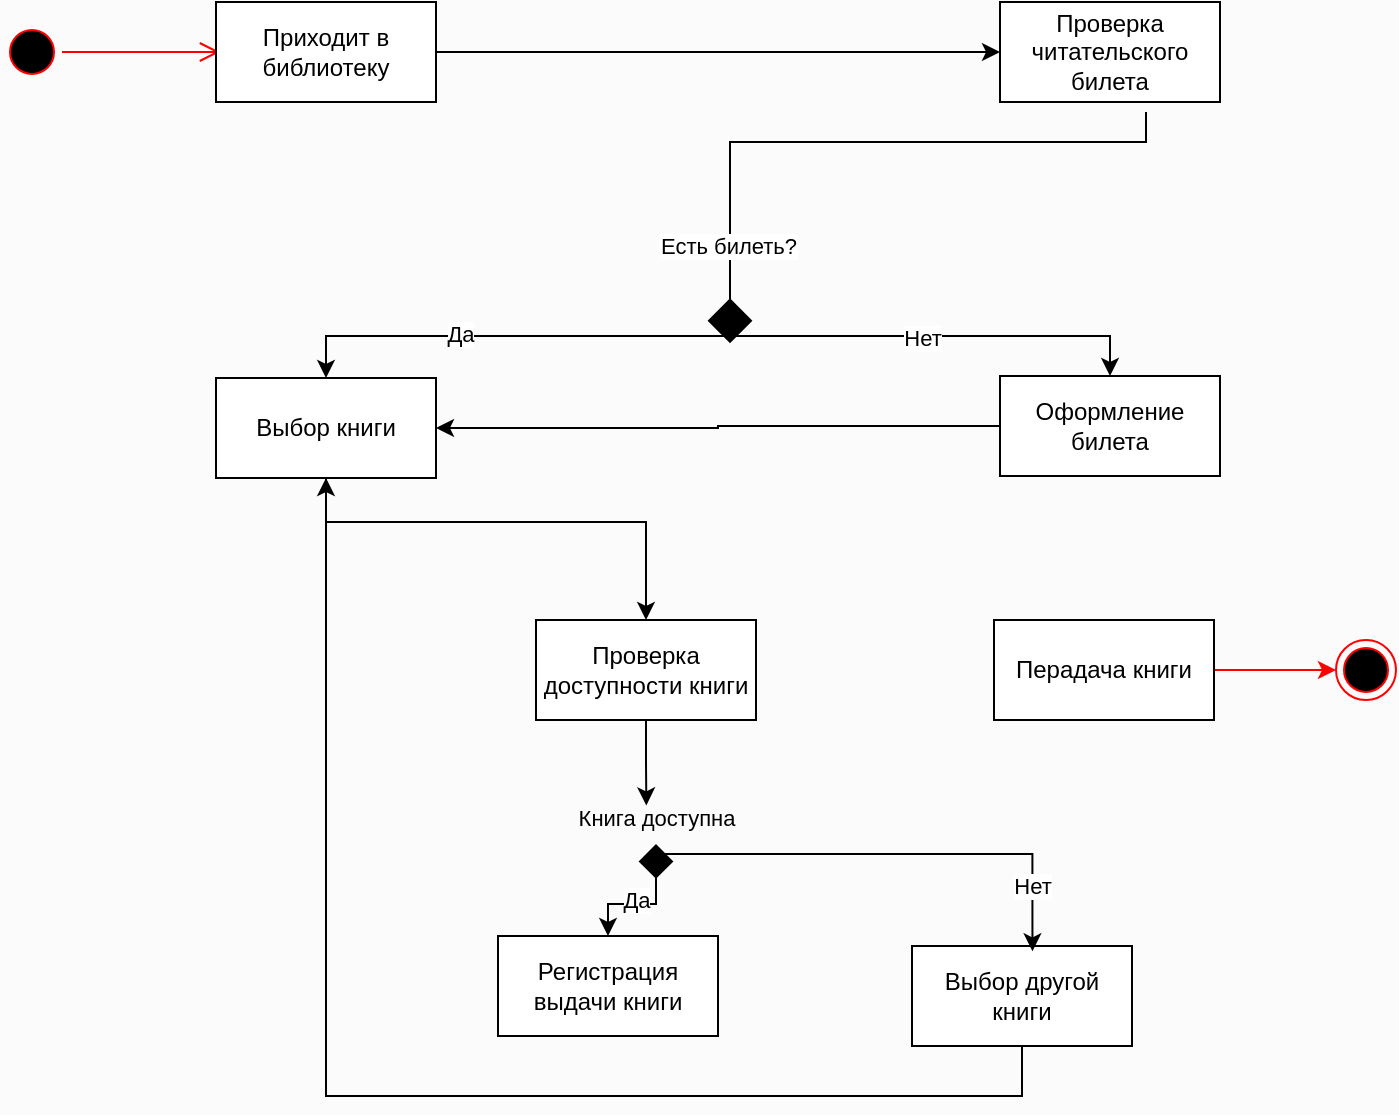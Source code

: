 <mxfile version="25.0.3" pages="2">
  <diagram name="Практика 1" id="-0qfWdVe-GPnWOMLQOgo">
    <mxGraphModel dx="1300" dy="1305" grid="0" gridSize="10" guides="1" tooltips="1" connect="1" arrows="1" fold="1" page="1" pageScale="1" pageWidth="827" pageHeight="1169" background="#FBFBFB" math="0" shadow="0">
      <root>
        <mxCell id="0" />
        <mxCell id="1" parent="0" />
        <mxCell id="CUoZ-2nHjNrS1xwWZIKT-3" value="" style="ellipse;html=1;shape=startState;fillColor=#000000;strokeColor=#ff0000;" vertex="1" parent="1">
          <mxGeometry x="87" y="103" width="30" height="30" as="geometry" />
        </mxCell>
        <mxCell id="CUoZ-2nHjNrS1xwWZIKT-4" value="" style="edgeStyle=orthogonalEdgeStyle;html=1;verticalAlign=bottom;endArrow=open;endSize=8;strokeColor=#ff0000;rounded=0;exitX=1;exitY=0.5;exitDx=0;exitDy=0;" edge="1" source="CUoZ-2nHjNrS1xwWZIKT-3" parent="1">
          <mxGeometry relative="1" as="geometry">
            <mxPoint x="196" y="118" as="targetPoint" />
          </mxGeometry>
        </mxCell>
        <mxCell id="CUoZ-2nHjNrS1xwWZIKT-7" style="edgeStyle=orthogonalEdgeStyle;rounded=0;orthogonalLoop=1;jettySize=auto;html=1;" edge="1" parent="1" source="CUoZ-2nHjNrS1xwWZIKT-5" target="CUoZ-2nHjNrS1xwWZIKT-6">
          <mxGeometry relative="1" as="geometry" />
        </mxCell>
        <mxCell id="CUoZ-2nHjNrS1xwWZIKT-5" value="Приходит в библиотеку" style="html=1;whiteSpace=wrap;" vertex="1" parent="1">
          <mxGeometry x="194" y="93" width="110" height="50" as="geometry" />
        </mxCell>
        <mxCell id="CUoZ-2nHjNrS1xwWZIKT-14" style="edgeStyle=orthogonalEdgeStyle;rounded=0;orthogonalLoop=1;jettySize=auto;html=1;endArrow=diamond;endFill=1;strokeWidth=1;endSize=20;" edge="1" parent="1">
          <mxGeometry relative="1" as="geometry">
            <mxPoint x="451.0" y="263.571" as="targetPoint" />
            <mxPoint x="659" y="148" as="sourcePoint" />
            <Array as="points">
              <mxPoint x="659" y="163" />
              <mxPoint x="451" y="163" />
            </Array>
          </mxGeometry>
        </mxCell>
        <mxCell id="CUoZ-2nHjNrS1xwWZIKT-18" value="Есть билеть?" style="edgeLabel;html=1;align=center;verticalAlign=middle;resizable=0;points=[];" vertex="1" connectable="0" parent="CUoZ-2nHjNrS1xwWZIKT-14">
          <mxGeometry x="0.696" y="-1" relative="1" as="geometry">
            <mxPoint as="offset" />
          </mxGeometry>
        </mxCell>
        <mxCell id="CUoZ-2nHjNrS1xwWZIKT-6" value="Проверка читательского билета" style="html=1;whiteSpace=wrap;" vertex="1" parent="1">
          <mxGeometry x="586" y="93" width="110" height="50" as="geometry" />
        </mxCell>
        <mxCell id="CUoZ-2nHjNrS1xwWZIKT-21" style="edgeStyle=orthogonalEdgeStyle;rounded=0;orthogonalLoop=1;jettySize=auto;html=1;entryX=1;entryY=0.5;entryDx=0;entryDy=0;" edge="1" parent="1" source="CUoZ-2nHjNrS1xwWZIKT-8" target="CUoZ-2nHjNrS1xwWZIKT-9">
          <mxGeometry relative="1" as="geometry" />
        </mxCell>
        <mxCell id="CUoZ-2nHjNrS1xwWZIKT-8" value="Оформление билета" style="html=1;whiteSpace=wrap;" vertex="1" parent="1">
          <mxGeometry x="586" y="280" width="110" height="50" as="geometry" />
        </mxCell>
        <mxCell id="CUoZ-2nHjNrS1xwWZIKT-13" style="edgeStyle=orthogonalEdgeStyle;rounded=0;orthogonalLoop=1;jettySize=auto;html=1;entryX=0.5;entryY=0;entryDx=0;entryDy=0;exitX=0.5;exitY=0;exitDx=0;exitDy=0;startArrow=classic;startFill=1;" edge="1" parent="1" source="CUoZ-2nHjNrS1xwWZIKT-9" target="CUoZ-2nHjNrS1xwWZIKT-8">
          <mxGeometry relative="1" as="geometry" />
        </mxCell>
        <mxCell id="CUoZ-2nHjNrS1xwWZIKT-19" value="Да" style="edgeLabel;html=1;align=center;verticalAlign=middle;resizable=0;points=[];" vertex="1" connectable="0" parent="CUoZ-2nHjNrS1xwWZIKT-13">
          <mxGeometry x="-0.594" y="1" relative="1" as="geometry">
            <mxPoint as="offset" />
          </mxGeometry>
        </mxCell>
        <mxCell id="CUoZ-2nHjNrS1xwWZIKT-20" value="Нет" style="edgeLabel;html=1;align=center;verticalAlign=middle;resizable=0;points=[];" vertex="1" connectable="0" parent="CUoZ-2nHjNrS1xwWZIKT-13">
          <mxGeometry x="0.474" y="-1" relative="1" as="geometry">
            <mxPoint as="offset" />
          </mxGeometry>
        </mxCell>
        <mxCell id="CUoZ-2nHjNrS1xwWZIKT-22" style="edgeStyle=orthogonalEdgeStyle;rounded=0;orthogonalLoop=1;jettySize=auto;html=1;entryX=0.5;entryY=0;entryDx=0;entryDy=0;" edge="1" parent="1" source="CUoZ-2nHjNrS1xwWZIKT-9" target="CUoZ-2nHjNrS1xwWZIKT-10">
          <mxGeometry relative="1" as="geometry">
            <Array as="points">
              <mxPoint x="249" y="353" />
              <mxPoint x="409" y="353" />
            </Array>
          </mxGeometry>
        </mxCell>
        <mxCell id="CUoZ-2nHjNrS1xwWZIKT-9" value="Выбор книги" style="html=1;whiteSpace=wrap;" vertex="1" parent="1">
          <mxGeometry x="194" y="281" width="110" height="50" as="geometry" />
        </mxCell>
        <mxCell id="CUoZ-2nHjNrS1xwWZIKT-24" style="edgeStyle=orthogonalEdgeStyle;rounded=0;orthogonalLoop=1;jettySize=auto;html=1;exitX=0.5;exitY=1;exitDx=0;exitDy=0;" edge="1" parent="1" source="CUoZ-2nHjNrS1xwWZIKT-10">
          <mxGeometry relative="1" as="geometry">
            <mxPoint x="409.176" y="494.706" as="targetPoint" />
          </mxGeometry>
        </mxCell>
        <mxCell id="CUoZ-2nHjNrS1xwWZIKT-10" value="Проверка доступности книги" style="html=1;whiteSpace=wrap;" vertex="1" parent="1">
          <mxGeometry x="354" y="402" width="110" height="50" as="geometry" />
        </mxCell>
        <mxCell id="CUoZ-2nHjNrS1xwWZIKT-11" value="Регистрация выдачи книги" style="html=1;whiteSpace=wrap;" vertex="1" parent="1">
          <mxGeometry x="335" y="560" width="110" height="50" as="geometry" />
        </mxCell>
        <mxCell id="CUoZ-2nHjNrS1xwWZIKT-23" style="edgeStyle=orthogonalEdgeStyle;rounded=0;orthogonalLoop=1;jettySize=auto;html=1;entryX=0.5;entryY=1;entryDx=0;entryDy=0;" edge="1" parent="1" source="CUoZ-2nHjNrS1xwWZIKT-12" target="CUoZ-2nHjNrS1xwWZIKT-9">
          <mxGeometry relative="1" as="geometry">
            <Array as="points">
              <mxPoint x="597" y="640" />
              <mxPoint x="249" y="640" />
            </Array>
          </mxGeometry>
        </mxCell>
        <mxCell id="CUoZ-2nHjNrS1xwWZIKT-12" value="Выбор другой книги" style="html=1;whiteSpace=wrap;" vertex="1" parent="1">
          <mxGeometry x="542" y="565" width="110" height="50" as="geometry" />
        </mxCell>
        <mxCell id="CUoZ-2nHjNrS1xwWZIKT-31" style="edgeStyle=orthogonalEdgeStyle;rounded=0;orthogonalLoop=1;jettySize=auto;html=1;entryX=0.5;entryY=0;entryDx=0;entryDy=0;startArrow=diamond;startFill=1;startSize=15;" edge="1" parent="1" source="CUoZ-2nHjNrS1xwWZIKT-28" target="CUoZ-2nHjNrS1xwWZIKT-11">
          <mxGeometry relative="1" as="geometry" />
        </mxCell>
        <mxCell id="CUoZ-2nHjNrS1xwWZIKT-33" value="Да" style="edgeLabel;html=1;align=center;verticalAlign=middle;resizable=0;points=[];" vertex="1" connectable="0" parent="CUoZ-2nHjNrS1xwWZIKT-31">
          <mxGeometry x="0.138" y="-2" relative="1" as="geometry">
            <mxPoint as="offset" />
          </mxGeometry>
        </mxCell>
        <mxCell id="CUoZ-2nHjNrS1xwWZIKT-32" style="edgeStyle=orthogonalEdgeStyle;rounded=0;orthogonalLoop=1;jettySize=auto;html=1;entryX=0.5;entryY=0;entryDx=0;entryDy=0;" edge="1" parent="1">
          <mxGeometry relative="1" as="geometry">
            <mxPoint x="414" y="519" as="sourcePoint" />
            <mxPoint x="602.23" y="567.65" as="targetPoint" />
            <Array as="points">
              <mxPoint x="418" y="519" />
              <mxPoint x="602" y="519" />
            </Array>
          </mxGeometry>
        </mxCell>
        <mxCell id="CUoZ-2nHjNrS1xwWZIKT-34" value="Нет" style="edgeLabel;html=1;align=center;verticalAlign=middle;resizable=0;points=[];" vertex="1" connectable="0" parent="CUoZ-2nHjNrS1xwWZIKT-32">
          <mxGeometry x="0.723" relative="1" as="geometry">
            <mxPoint as="offset" />
          </mxGeometry>
        </mxCell>
        <mxCell id="CUoZ-2nHjNrS1xwWZIKT-28" value="&lt;font style=&quot;font-size: 11px;&quot;&gt;Книга доступна&lt;/font&gt;" style="text;html=1;align=center;verticalAlign=middle;resizable=0;points=[];autosize=1;strokeColor=none;fillColor=none;" vertex="1" parent="1">
          <mxGeometry x="366" y="487" width="96" height="27" as="geometry" />
        </mxCell>
        <mxCell id="CUoZ-2nHjNrS1xwWZIKT-40" style="edgeStyle=orthogonalEdgeStyle;rounded=0;orthogonalLoop=1;jettySize=auto;html=1;exitX=1;exitY=0.5;exitDx=0;exitDy=0;entryX=0;entryY=0.5;entryDx=0;entryDy=0;strokeColor=#FF0000;" edge="1" parent="1" source="CUoZ-2nHjNrS1xwWZIKT-38" target="CUoZ-2nHjNrS1xwWZIKT-39">
          <mxGeometry relative="1" as="geometry" />
        </mxCell>
        <mxCell id="CUoZ-2nHjNrS1xwWZIKT-38" value="Перадача книги" style="html=1;whiteSpace=wrap;" vertex="1" parent="1">
          <mxGeometry x="583" y="402" width="110" height="50" as="geometry" />
        </mxCell>
        <mxCell id="CUoZ-2nHjNrS1xwWZIKT-39" value="" style="ellipse;html=1;shape=endState;fillColor=#000000;strokeColor=#ff0000;" vertex="1" parent="1">
          <mxGeometry x="754" y="412" width="30" height="30" as="geometry" />
        </mxCell>
      </root>
    </mxGraphModel>
  </diagram>
  <diagram id="WKWbD0NHmK-ndLe7uogy" name="Практика 2">
    <mxGraphModel dx="1486" dy="1491" grid="0" gridSize="10" guides="1" tooltips="1" connect="1" arrows="1" fold="1" page="1" pageScale="1" pageWidth="827" pageHeight="1169" math="0" shadow="0">
      <root>
        <mxCell id="0" />
        <mxCell id="1" parent="0" />
        <mxCell id="qppnHreWLj8oZ8zhrJ-N-5" style="edgeStyle=orthogonalEdgeStyle;rounded=0;orthogonalLoop=1;jettySize=auto;html=1;dashed=1;endArrow=none;endFill=0;" edge="1" parent="1" source="qppnHreWLj8oZ8zhrJ-N-1">
          <mxGeometry relative="1" as="geometry">
            <mxPoint x="121" y="602.571" as="targetPoint" />
          </mxGeometry>
        </mxCell>
        <mxCell id="qppnHreWLj8oZ8zhrJ-N-1" value="Пользователь" style="html=1;whiteSpace=wrap;" vertex="1" parent="1">
          <mxGeometry x="66" y="54" width="110" height="50" as="geometry" />
        </mxCell>
        <mxCell id="qppnHreWLj8oZ8zhrJ-N-6" style="edgeStyle=orthogonalEdgeStyle;rounded=0;orthogonalLoop=1;jettySize=auto;html=1;dashed=1;endArrow=none;endFill=0;" edge="1" parent="1" source="qppnHreWLj8oZ8zhrJ-N-2">
          <mxGeometry relative="1" as="geometry">
            <mxPoint x="308" y="603.714" as="targetPoint" />
          </mxGeometry>
        </mxCell>
        <mxCell id="qppnHreWLj8oZ8zhrJ-N-2" value="Система" style="html=1;whiteSpace=wrap;" vertex="1" parent="1">
          <mxGeometry x="253" y="54" width="110" height="50" as="geometry" />
        </mxCell>
        <mxCell id="qppnHreWLj8oZ8zhrJ-N-7" style="edgeStyle=orthogonalEdgeStyle;rounded=0;orthogonalLoop=1;jettySize=auto;html=1;dashed=1;endArrow=none;endFill=0;" edge="1" parent="1" source="qppnHreWLj8oZ8zhrJ-N-3">
          <mxGeometry relative="1" as="geometry">
            <mxPoint x="495" y="606.0" as="targetPoint" />
          </mxGeometry>
        </mxCell>
        <mxCell id="qppnHreWLj8oZ8zhrJ-N-3" value="Склад" style="html=1;whiteSpace=wrap;" vertex="1" parent="1">
          <mxGeometry x="440" y="56" width="110" height="50" as="geometry" />
        </mxCell>
        <mxCell id="qppnHreWLj8oZ8zhrJ-N-8" style="edgeStyle=orthogonalEdgeStyle;rounded=0;orthogonalLoop=1;jettySize=auto;html=1;dashed=1;endArrow=none;endFill=0;" edge="1" parent="1" source="qppnHreWLj8oZ8zhrJ-N-4">
          <mxGeometry relative="1" as="geometry">
            <mxPoint x="678" y="610.571" as="targetPoint" />
          </mxGeometry>
        </mxCell>
        <mxCell id="qppnHreWLj8oZ8zhrJ-N-4" value="Платежный шлюз" style="html=1;whiteSpace=wrap;" vertex="1" parent="1">
          <mxGeometry x="623" y="56" width="110" height="50" as="geometry" />
        </mxCell>
        <mxCell id="qppnHreWLj8oZ8zhrJ-N-9" value="END" style="html=1;verticalAlign=bottom;endArrow=open;dashed=1;endSize=8;curved=0;rounded=0;" edge="1" parent="1">
          <mxGeometry relative="1" as="geometry">
            <mxPoint x="682" y="605" as="sourcePoint" />
            <mxPoint x="115" y="602" as="targetPoint" />
          </mxGeometry>
        </mxCell>
        <mxCell id="qppnHreWLj8oZ8zhrJ-N-13" value="" style="html=1;points=[[0,0,0,0,5],[0,1,0,0,-5],[1,0,0,0,5],[1,1,0,0,-5]];perimeter=orthogonalPerimeter;outlineConnect=0;targetShapes=umlLifeline;portConstraint=eastwest;newEdgeStyle={&quot;curved&quot;:0,&quot;rounded&quot;:0};" vertex="1" parent="1">
          <mxGeometry x="116" y="122" width="10" height="393" as="geometry" />
        </mxCell>
        <mxCell id="qppnHreWLj8oZ8zhrJ-N-23" style="edgeStyle=orthogonalEdgeStyle;rounded=0;orthogonalLoop=1;jettySize=auto;html=1;curved=0;" edge="1" parent="1">
          <mxGeometry relative="1" as="geometry">
            <mxPoint x="127.069" y="207.931" as="targetPoint" />
            <mxPoint x="303" y="208" as="sourcePoint" />
            <Array as="points">
              <mxPoint x="260" y="208" />
              <mxPoint x="260" y="208" />
            </Array>
          </mxGeometry>
        </mxCell>
        <mxCell id="qppnHreWLj8oZ8zhrJ-N-42" style="edgeStyle=orthogonalEdgeStyle;rounded=0;orthogonalLoop=1;jettySize=auto;html=1;curved=0;exitX=1;exitY=1;exitDx=0;exitDy=-5;exitPerimeter=0;" edge="1" parent="1">
          <mxGeometry relative="1" as="geometry">
            <mxPoint x="488" y="201" as="targetPoint" />
            <mxPoint x="313" y="201" as="sourcePoint" />
          </mxGeometry>
        </mxCell>
        <mxCell id="qppnHreWLj8oZ8zhrJ-N-14" value="" style="html=1;points=[[0,0,0,0,5],[0,1,0,0,-5],[1,0,0,0,5],[1,1,0,0,-5]];perimeter=orthogonalPerimeter;outlineConnect=0;targetShapes=umlLifeline;portConstraint=eastwest;newEdgeStyle={&quot;curved&quot;:0,&quot;rounded&quot;:0};" vertex="1" parent="1">
          <mxGeometry x="303" y="122" width="10" height="101" as="geometry" />
        </mxCell>
        <mxCell id="qppnHreWLj8oZ8zhrJ-N-15" value="" style="html=1;points=[[0,0,0,0,5],[0,1,0,0,-5],[1,0,0,0,5],[1,1,0,0,-5]];perimeter=orthogonalPerimeter;outlineConnect=0;targetShapes=umlLifeline;portConstraint=eastwest;newEdgeStyle={&quot;curved&quot;:0,&quot;rounded&quot;:0};" vertex="1" parent="1">
          <mxGeometry x="673" y="122" width="10" height="101" as="geometry" />
        </mxCell>
        <mxCell id="qppnHreWLj8oZ8zhrJ-N-16" value="" style="html=1;points=[[0,0,0,0,5],[0,1,0,0,-5],[1,0,0,0,5],[1,1,0,0,-5]];perimeter=orthogonalPerimeter;outlineConnect=0;targetShapes=umlLifeline;portConstraint=eastwest;newEdgeStyle={&quot;curved&quot;:0,&quot;rounded&quot;:0};" vertex="1" parent="1">
          <mxGeometry x="303" y="242" width="10" height="101" as="geometry" />
        </mxCell>
        <mxCell id="qppnHreWLj8oZ8zhrJ-N-17" value="" style="html=1;points=[[0,0,0,0,5],[0,1,0,0,-5],[1,0,0,0,5],[1,1,0,0,-5]];perimeter=orthogonalPerimeter;outlineConnect=0;targetShapes=umlLifeline;portConstraint=eastwest;newEdgeStyle={&quot;curved&quot;:0,&quot;rounded&quot;:0};" vertex="1" parent="1">
          <mxGeometry x="303" y="364" width="10" height="101" as="geometry" />
        </mxCell>
        <mxCell id="qppnHreWLj8oZ8zhrJ-N-18" value="" style="html=1;points=[[0,0,0,0,5],[0,1,0,0,-5],[1,0,0,0,5],[1,1,0,0,-5]];perimeter=orthogonalPerimeter;outlineConnect=0;targetShapes=umlLifeline;portConstraint=eastwest;newEdgeStyle={&quot;curved&quot;:0,&quot;rounded&quot;:0};" vertex="1" parent="1">
          <mxGeometry x="303" y="484" width="10" height="71" as="geometry" />
        </mxCell>
        <mxCell id="qppnHreWLj8oZ8zhrJ-N-19" value="" style="html=1;points=[[0,0,0,0,5],[0,1,0,0,-5],[1,0,0,0,5],[1,1,0,0,-5]];perimeter=orthogonalPerimeter;outlineConnect=0;targetShapes=umlLifeline;portConstraint=eastwest;newEdgeStyle={&quot;curved&quot;:0,&quot;rounded&quot;:0};" vertex="1" parent="1">
          <mxGeometry x="673" y="484" width="10" height="71" as="geometry" />
        </mxCell>
        <mxCell id="qppnHreWLj8oZ8zhrJ-N-20" value="" style="html=1;points=[[0,0,0,0,5],[0,1,0,0,-5],[1,0,0,0,5],[1,1,0,0,-5]];perimeter=orthogonalPerimeter;outlineConnect=0;targetShapes=umlLifeline;portConstraint=eastwest;newEdgeStyle={&quot;curved&quot;:0,&quot;rounded&quot;:0};" vertex="1" parent="1">
          <mxGeometry x="490" y="192" width="10" height="101" as="geometry" />
        </mxCell>
        <mxCell id="qppnHreWLj8oZ8zhrJ-N-21" value="" style="html=1;points=[[0,0,0,0,5],[0,1,0,0,-5],[1,0,0,0,5],[1,1,0,0,-5]];perimeter=orthogonalPerimeter;outlineConnect=0;targetShapes=umlLifeline;portConstraint=eastwest;newEdgeStyle={&quot;curved&quot;:0,&quot;rounded&quot;:0};" vertex="1" parent="1">
          <mxGeometry x="490" y="372" width="10" height="101" as="geometry" />
        </mxCell>
        <mxCell id="qppnHreWLj8oZ8zhrJ-N-22" style="edgeStyle=orthogonalEdgeStyle;rounded=0;orthogonalLoop=1;jettySize=auto;html=1;curved=0;exitX=1;exitY=0;exitDx=0;exitDy=5;exitPerimeter=0;entryX=0;entryY=0;entryDx=0;entryDy=5;entryPerimeter=0;" edge="1" parent="1" source="qppnHreWLj8oZ8zhrJ-N-13" target="qppnHreWLj8oZ8zhrJ-N-14">
          <mxGeometry relative="1" as="geometry" />
        </mxCell>
        <mxCell id="qppnHreWLj8oZ8zhrJ-N-24" style="edgeStyle=orthogonalEdgeStyle;rounded=0;orthogonalLoop=1;jettySize=auto;html=1;curved=0;startArrow=classic;startFill=1;endArrow=none;endFill=0;" edge="1" parent="1">
          <mxGeometry relative="1" as="geometry">
            <mxPoint x="126.069" y="247.931" as="targetPoint" />
            <mxPoint x="302" y="248" as="sourcePoint" />
            <Array as="points">
              <mxPoint x="259" y="248" />
              <mxPoint x="259" y="248" />
            </Array>
          </mxGeometry>
        </mxCell>
        <mxCell id="qppnHreWLj8oZ8zhrJ-N-25" style="edgeStyle=orthogonalEdgeStyle;rounded=0;orthogonalLoop=1;jettySize=auto;html=1;curved=0;endArrow=open;endFill=0;dashed=1;" edge="1" parent="1">
          <mxGeometry relative="1" as="geometry">
            <mxPoint x="126.069" y="267.931" as="targetPoint" />
            <mxPoint x="302" y="268" as="sourcePoint" />
            <Array as="points">
              <mxPoint x="259" y="268" />
              <mxPoint x="259" y="268" />
            </Array>
          </mxGeometry>
        </mxCell>
        <mxCell id="qppnHreWLj8oZ8zhrJ-N-26" style="edgeStyle=orthogonalEdgeStyle;rounded=0;orthogonalLoop=1;jettySize=auto;html=1;curved=0;" edge="1" parent="1">
          <mxGeometry relative="1" as="geometry">
            <mxPoint x="126.069" y="287.931" as="targetPoint" />
            <mxPoint x="302" y="288" as="sourcePoint" />
            <Array as="points">
              <mxPoint x="259" y="288" />
              <mxPoint x="259" y="288" />
            </Array>
          </mxGeometry>
        </mxCell>
        <mxCell id="qppnHreWLj8oZ8zhrJ-N-27" style="edgeStyle=orthogonalEdgeStyle;rounded=0;orthogonalLoop=1;jettySize=auto;html=1;curved=0;startArrow=classic;startFill=1;endArrow=none;endFill=0;" edge="1" parent="1">
          <mxGeometry relative="1" as="geometry">
            <mxPoint x="126.069" y="367.931" as="targetPoint" />
            <mxPoint x="302" y="368" as="sourcePoint" />
            <Array as="points">
              <mxPoint x="259" y="368" />
              <mxPoint x="259" y="368" />
            </Array>
          </mxGeometry>
        </mxCell>
        <mxCell id="qppnHreWLj8oZ8zhrJ-N-28" style="edgeStyle=orthogonalEdgeStyle;rounded=0;orthogonalLoop=1;jettySize=auto;html=1;curved=0;startArrow=classic;startFill=1;endArrow=none;endFill=0;" edge="1" parent="1">
          <mxGeometry relative="1" as="geometry">
            <mxPoint x="126.069" y="393.931" as="targetPoint" />
            <mxPoint x="302" y="394" as="sourcePoint" />
            <Array as="points">
              <mxPoint x="259" y="394" />
              <mxPoint x="259" y="394" />
            </Array>
          </mxGeometry>
        </mxCell>
        <mxCell id="qppnHreWLj8oZ8zhrJ-N-29" style="edgeStyle=orthogonalEdgeStyle;rounded=0;orthogonalLoop=1;jettySize=auto;html=1;curved=0;startArrow=classic;startFill=1;endArrow=none;endFill=0;" edge="1" parent="1">
          <mxGeometry relative="1" as="geometry">
            <mxPoint x="126.069" y="417.931" as="targetPoint" />
            <mxPoint x="302" y="418" as="sourcePoint" />
            <Array as="points">
              <mxPoint x="259" y="418" />
              <mxPoint x="259" y="418" />
            </Array>
          </mxGeometry>
        </mxCell>
        <mxCell id="qppnHreWLj8oZ8zhrJ-N-31" style="edgeStyle=orthogonalEdgeStyle;rounded=0;orthogonalLoop=1;jettySize=auto;html=1;curved=0;" edge="1" parent="1">
          <mxGeometry relative="1" as="geometry">
            <mxPoint x="126.069" y="442.931" as="targetPoint" />
            <mxPoint x="302" y="443" as="sourcePoint" />
            <Array as="points">
              <mxPoint x="259" y="443" />
              <mxPoint x="259" y="443" />
            </Array>
          </mxGeometry>
        </mxCell>
        <mxCell id="qppnHreWLj8oZ8zhrJ-N-32" style="edgeStyle=orthogonalEdgeStyle;rounded=0;orthogonalLoop=1;jettySize=auto;html=1;curved=0;endArrow=open;endFill=0;dashed=1;" edge="1" parent="1">
          <mxGeometry relative="1" as="geometry">
            <mxPoint x="126.069" y="462.931" as="targetPoint" />
            <mxPoint x="302" y="463" as="sourcePoint" />
            <Array as="points">
              <mxPoint x="259" y="463" />
              <mxPoint x="259" y="463" />
            </Array>
          </mxGeometry>
        </mxCell>
        <mxCell id="qppnHreWLj8oZ8zhrJ-N-33" value="" style="html=1;verticalAlign=bottom;endArrow=block;curved=1;rounded=0;exitX=1;exitY=0.076;exitDx=0;exitDy=0;exitPerimeter=0;" edge="1" parent="1" source="qppnHreWLj8oZ8zhrJ-N-13">
          <mxGeometry width="80" relative="1" as="geometry">
            <mxPoint x="161" y="157" as="sourcePoint" />
            <mxPoint x="130" y="188" as="targetPoint" />
            <Array as="points">
              <mxPoint x="207" y="166" />
            </Array>
          </mxGeometry>
        </mxCell>
        <mxCell id="qppnHreWLj8oZ8zhrJ-N-34" value="" style="html=1;verticalAlign=bottom;endArrow=block;curved=1;rounded=0;exitX=1;exitY=0.076;exitDx=0;exitDy=0;exitPerimeter=0;" edge="1" parent="1">
          <mxGeometry width="80" relative="1" as="geometry">
            <mxPoint x="313" y="268" as="sourcePoint" />
            <mxPoint x="317" y="304" as="targetPoint" />
            <Array as="points">
              <mxPoint x="394" y="282" />
            </Array>
          </mxGeometry>
        </mxCell>
        <mxCell id="qppnHreWLj8oZ8zhrJ-N-36" value="" style="html=1;verticalAlign=bottom;endArrow=block;curved=1;rounded=0;exitX=1;exitY=0.076;exitDx=0;exitDy=0;exitPerimeter=0;" edge="1" parent="1">
          <mxGeometry width="80" relative="1" as="geometry">
            <mxPoint x="501" y="398" as="sourcePoint" />
            <mxPoint x="505" y="434" as="targetPoint" />
            <Array as="points">
              <mxPoint x="582" y="412" />
            </Array>
          </mxGeometry>
        </mxCell>
        <mxCell id="qppnHreWLj8oZ8zhrJ-N-37" value="" style="html=1;verticalAlign=bottom;endArrow=block;curved=1;rounded=0;exitX=1;exitY=0.076;exitDx=0;exitDy=0;exitPerimeter=0;" edge="1" parent="1">
          <mxGeometry width="80" relative="1" as="geometry">
            <mxPoint x="683" y="140" as="sourcePoint" />
            <mxPoint x="687" y="176" as="targetPoint" />
            <Array as="points">
              <mxPoint x="764" y="154" />
            </Array>
          </mxGeometry>
        </mxCell>
        <mxCell id="qppnHreWLj8oZ8zhrJ-N-38" style="edgeStyle=orthogonalEdgeStyle;rounded=0;orthogonalLoop=1;jettySize=auto;html=1;curved=0;exitX=1;exitY=0;exitDx=0;exitDy=5;exitPerimeter=0;entryX=0;entryY=0;entryDx=0;entryDy=5;entryPerimeter=0;" edge="1" parent="1" source="qppnHreWLj8oZ8zhrJ-N-18" target="qppnHreWLj8oZ8zhrJ-N-19">
          <mxGeometry relative="1" as="geometry" />
        </mxCell>
        <mxCell id="qppnHreWLj8oZ8zhrJ-N-39" style="edgeStyle=orthogonalEdgeStyle;rounded=0;orthogonalLoop=1;jettySize=auto;html=1;curved=0;exitX=0;exitY=1;exitDx=0;exitDy=-5;exitPerimeter=0;entryX=1;entryY=1;entryDx=0;entryDy=-5;entryPerimeter=0;endArrow=open;endFill=0;dashed=1;" edge="1" parent="1">
          <mxGeometry relative="1" as="geometry">
            <mxPoint x="490" y="466.0" as="sourcePoint" />
            <mxPoint x="313" y="458" as="targetPoint" />
            <Array as="points">
              <mxPoint x="490" y="458" />
            </Array>
          </mxGeometry>
        </mxCell>
        <mxCell id="qppnHreWLj8oZ8zhrJ-N-40" style="edgeStyle=orthogonalEdgeStyle;rounded=0;orthogonalLoop=1;jettySize=auto;html=1;curved=0;exitX=0;exitY=1;exitDx=0;exitDy=-5;exitPerimeter=0;entryX=1;entryY=1;entryDx=0;entryDy=-5;entryPerimeter=0;" edge="1" parent="1">
          <mxGeometry relative="1" as="geometry">
            <mxPoint x="490" y="408.0" as="sourcePoint" />
            <mxPoint x="313" y="400" as="targetPoint" />
            <Array as="points">
              <mxPoint x="490" y="400" />
            </Array>
          </mxGeometry>
        </mxCell>
        <mxCell id="qppnHreWLj8oZ8zhrJ-N-41" style="edgeStyle=orthogonalEdgeStyle;rounded=0;orthogonalLoop=1;jettySize=auto;html=1;curved=0;exitX=1;exitY=0;exitDx=0;exitDy=5;exitPerimeter=0;entryX=0;entryY=0;entryDx=0;entryDy=5;entryPerimeter=0;" edge="1" parent="1" source="qppnHreWLj8oZ8zhrJ-N-17" target="qppnHreWLj8oZ8zhrJ-N-21">
          <mxGeometry relative="1" as="geometry">
            <Array as="points">
              <mxPoint x="313" y="377" />
            </Array>
          </mxGeometry>
        </mxCell>
        <mxCell id="qppnHreWLj8oZ8zhrJ-N-43" style="edgeStyle=orthogonalEdgeStyle;rounded=0;orthogonalLoop=1;jettySize=auto;html=1;curved=0;exitX=1;exitY=1;exitDx=0;exitDy=-5;exitPerimeter=0;" edge="1" parent="1">
          <mxGeometry relative="1" as="geometry">
            <mxPoint x="672" y="181" as="targetPoint" />
            <mxPoint x="313" y="181" as="sourcePoint" />
          </mxGeometry>
        </mxCell>
        <mxCell id="qppnHreWLj8oZ8zhrJ-N-45" style="edgeStyle=orthogonalEdgeStyle;rounded=0;orthogonalLoop=1;jettySize=auto;html=1;curved=0;exitX=0;exitY=0;exitDx=0;exitDy=5;exitPerimeter=0;entryX=1;entryY=0;entryDx=0;entryDy=5;entryPerimeter=0;endArrow=open;endFill=0;dashed=1;" edge="1" parent="1" source="qppnHreWLj8oZ8zhrJ-N-15" target="qppnHreWLj8oZ8zhrJ-N-14">
          <mxGeometry relative="1" as="geometry" />
        </mxCell>
        <mxCell id="qppnHreWLj8oZ8zhrJ-N-46" value="&lt;font style=&quot;font-size: 11px;&quot;&gt;Выбор способа оплаты&lt;/font&gt;" style="text;html=1;align=center;verticalAlign=middle;resizable=0;points=[];autosize=1;strokeColor=none;fillColor=none;" vertex="1" parent="1">
          <mxGeometry x="141" y="104" width="137" height="27" as="geometry" />
        </mxCell>
        <mxCell id="qppnHreWLj8oZ8zhrJ-N-47" value="&lt;font style=&quot;font-size: 11px;&quot;&gt;Выбор онлайн-платеж?&lt;/font&gt;" style="text;html=1;align=center;verticalAlign=middle;resizable=0;points=[];autosize=1;strokeColor=none;fillColor=none;" vertex="1" parent="1">
          <mxGeometry x="137" y="131" width="138" height="27" as="geometry" />
        </mxCell>
        <mxCell id="qppnHreWLj8oZ8zhrJ-N-48" value="&lt;font style=&quot;font-size: 11px;&quot;&gt;Уведомление об ошибке оплаты&lt;/font&gt;" style="text;html=1;align=center;verticalAlign=middle;resizable=0;points=[];autosize=1;strokeColor=none;fillColor=none;" vertex="1" parent="1">
          <mxGeometry x="126" y="185" width="184" height="27" as="geometry" />
        </mxCell>
        <mxCell id="qppnHreWLj8oZ8zhrJ-N-49" value="&lt;font style=&quot;font-size: 11px;&quot;&gt;Пользователь входит в систему&lt;/font&gt;" style="text;html=1;align=center;verticalAlign=middle;resizable=0;points=[];autosize=1;strokeColor=none;fillColor=none;" vertex="1" parent="1">
          <mxGeometry x="121" y="223" width="180" height="27" as="geometry" />
        </mxCell>
        <mxCell id="qppnHreWLj8oZ8zhrJ-N-50" value="&lt;font style=&quot;font-size: 11px;&quot;&gt;повтор&lt;/font&gt;" style="text;html=1;align=center;verticalAlign=middle;resizable=0;points=[];autosize=1;strokeColor=none;fillColor=none;" vertex="1" parent="1">
          <mxGeometry x="183" y="245" width="53" height="27" as="geometry" />
        </mxCell>
        <mxCell id="qppnHreWLj8oZ8zhrJ-N-51" value="&lt;span style=&quot;font-size: 11px;&quot;&gt;успешно&lt;/span&gt;" style="text;html=1;align=center;verticalAlign=middle;resizable=0;points=[];autosize=1;strokeColor=none;fillColor=none;" vertex="1" parent="1">
          <mxGeometry x="178.5" y="266" width="62" height="27" as="geometry" />
        </mxCell>
        <mxCell id="qppnHreWLj8oZ8zhrJ-N-52" value="&lt;span style=&quot;font-size: 11px;&quot;&gt;Выбор товара и&amp;nbsp;&lt;/span&gt;&lt;div&gt;&lt;span style=&quot;font-size: 11px;&quot;&gt;добавление в корзину&lt;/span&gt;&lt;/div&gt;" style="text;html=1;align=center;verticalAlign=middle;resizable=0;points=[];autosize=1;strokeColor=none;fillColor=none;" vertex="1" parent="1">
          <mxGeometry x="149" y="330" width="131" height="42" as="geometry" />
        </mxCell>
        <mxCell id="qppnHreWLj8oZ8zhrJ-N-53" value="&lt;span style=&quot;font-size: 11px;&quot;&gt;Изменение корзины&lt;/span&gt;" style="text;html=1;align=center;verticalAlign=middle;resizable=0;points=[];autosize=1;strokeColor=none;fillColor=none;" vertex="1" parent="1">
          <mxGeometry x="154.5" y="369" width="120" height="27" as="geometry" />
        </mxCell>
        <mxCell id="qppnHreWLj8oZ8zhrJ-N-54" value="&lt;span style=&quot;font-size: 11px;&quot;&gt;Подтверждение заказа&lt;/span&gt;" style="text;html=1;align=center;verticalAlign=middle;resizable=0;points=[];autosize=1;strokeColor=none;fillColor=none;" vertex="1" parent="1">
          <mxGeometry x="146.5" y="396" width="136" height="27" as="geometry" />
        </mxCell>
        <mxCell id="qppnHreWLj8oZ8zhrJ-N-55" value="&lt;span style=&quot;font-size: 11px;&quot;&gt;Подтверждено&lt;/span&gt;" style="text;html=1;align=center;verticalAlign=middle;resizable=0;points=[];autosize=1;strokeColor=none;fillColor=none;" vertex="1" parent="1">
          <mxGeometry x="167" y="418" width="93" height="27" as="geometry" />
        </mxCell>
        <mxCell id="qppnHreWLj8oZ8zhrJ-N-58" value="&lt;font style=&quot;font-size: 10px;&quot;&gt;&lt;font style=&quot;&quot;&gt;Уведомление об изменении&amp;nbsp;&lt;/font&gt;&lt;span style=&quot;background-color: initial;&quot;&gt;корзины&lt;/span&gt;&lt;/font&gt;" style="text;html=1;align=center;verticalAlign=middle;resizable=0;points=[];autosize=1;strokeColor=none;fillColor=none;" vertex="1" parent="1">
          <mxGeometry x="120.5" y="441" width="189" height="26" as="geometry" />
        </mxCell>
        <mxCell id="qppnHreWLj8oZ8zhrJ-N-59" value="нет" style="text;html=1;align=center;verticalAlign=middle;resizable=0;points=[];autosize=1;strokeColor=none;fillColor=none;" vertex="1" parent="1">
          <mxGeometry x="378" y="436" width="36" height="26" as="geometry" />
        </mxCell>
        <mxCell id="qppnHreWLj8oZ8zhrJ-N-60" value="да" style="text;html=1;align=center;verticalAlign=middle;resizable=0;points=[];autosize=1;strokeColor=none;fillColor=none;" vertex="1" parent="1">
          <mxGeometry x="379" y="377" width="32" height="26" as="geometry" />
        </mxCell>
        <mxCell id="qppnHreWLj8oZ8zhrJ-N-61" value="Товары доступны?" style="text;html=1;align=center;verticalAlign=middle;resizable=0;points=[];autosize=1;strokeColor=none;fillColor=none;" vertex="1" parent="1">
          <mxGeometry x="521" y="423" width="122" height="26" as="geometry" />
        </mxCell>
        <mxCell id="qppnHreWLj8oZ8zhrJ-N-62" value="Проверка наличия товаров&amp;nbsp;&lt;div&gt;на складе&lt;/div&gt;" style="text;html=1;align=center;verticalAlign=middle;resizable=0;points=[];autosize=1;strokeColor=none;fillColor=none;" vertex="1" parent="1">
          <mxGeometry x="310" y="343" width="173" height="41" as="geometry" />
        </mxCell>
        <mxCell id="qppnHreWLj8oZ8zhrJ-N-63" value="Проверка авторизации" style="text;html=1;align=center;verticalAlign=middle;resizable=0;points=[];autosize=1;strokeColor=none;fillColor=none;" vertex="1" parent="1">
          <mxGeometry x="323.5" y="246" width="146" height="26" as="geometry" />
        </mxCell>
        <mxCell id="qppnHreWLj8oZ8zhrJ-N-64" value="&lt;font&gt;Подтверждение заказа&amp;nbsp;&lt;/font&gt;&lt;div style=&quot;line-height: 60%;&quot;&gt;&lt;font&gt;и отправка&lt;/font&gt;&lt;/div&gt;" style="text;html=1;align=center;verticalAlign=middle;resizable=0;points=[];autosize=1;strokeColor=none;fillColor=none;" vertex="1" parent="1">
          <mxGeometry x="318.5" y="174" width="150" height="34" as="geometry" />
        </mxCell>
        <mxCell id="qppnHreWLj8oZ8zhrJ-N-66" value="Обработка онлайн-оплаты" style="text;html=1;align=center;verticalAlign=middle;resizable=0;points=[];autosize=1;strokeColor=none;fillColor=none;" vertex="1" parent="1">
          <mxGeometry x="393" y="154" width="167" height="26" as="geometry" />
        </mxCell>
        <mxCell id="qppnHreWLj8oZ8zhrJ-N-67" value="Уведомление склада" style="text;html=1;align=center;verticalAlign=middle;resizable=0;points=[];autosize=1;strokeColor=none;fillColor=none;" vertex="1" parent="1">
          <mxGeometry x="431" y="467" width="135" height="26" as="geometry" />
        </mxCell>
        <mxCell id="qppnHreWLj8oZ8zhrJ-N-68" value="Платеж успешен?" style="text;html=1;align=center;verticalAlign=middle;resizable=0;points=[];autosize=1;strokeColor=none;fillColor=none;" vertex="1" parent="1">
          <mxGeometry x="702" y="128" width="118" height="26" as="geometry" />
        </mxCell>
      </root>
    </mxGraphModel>
  </diagram>
</mxfile>
